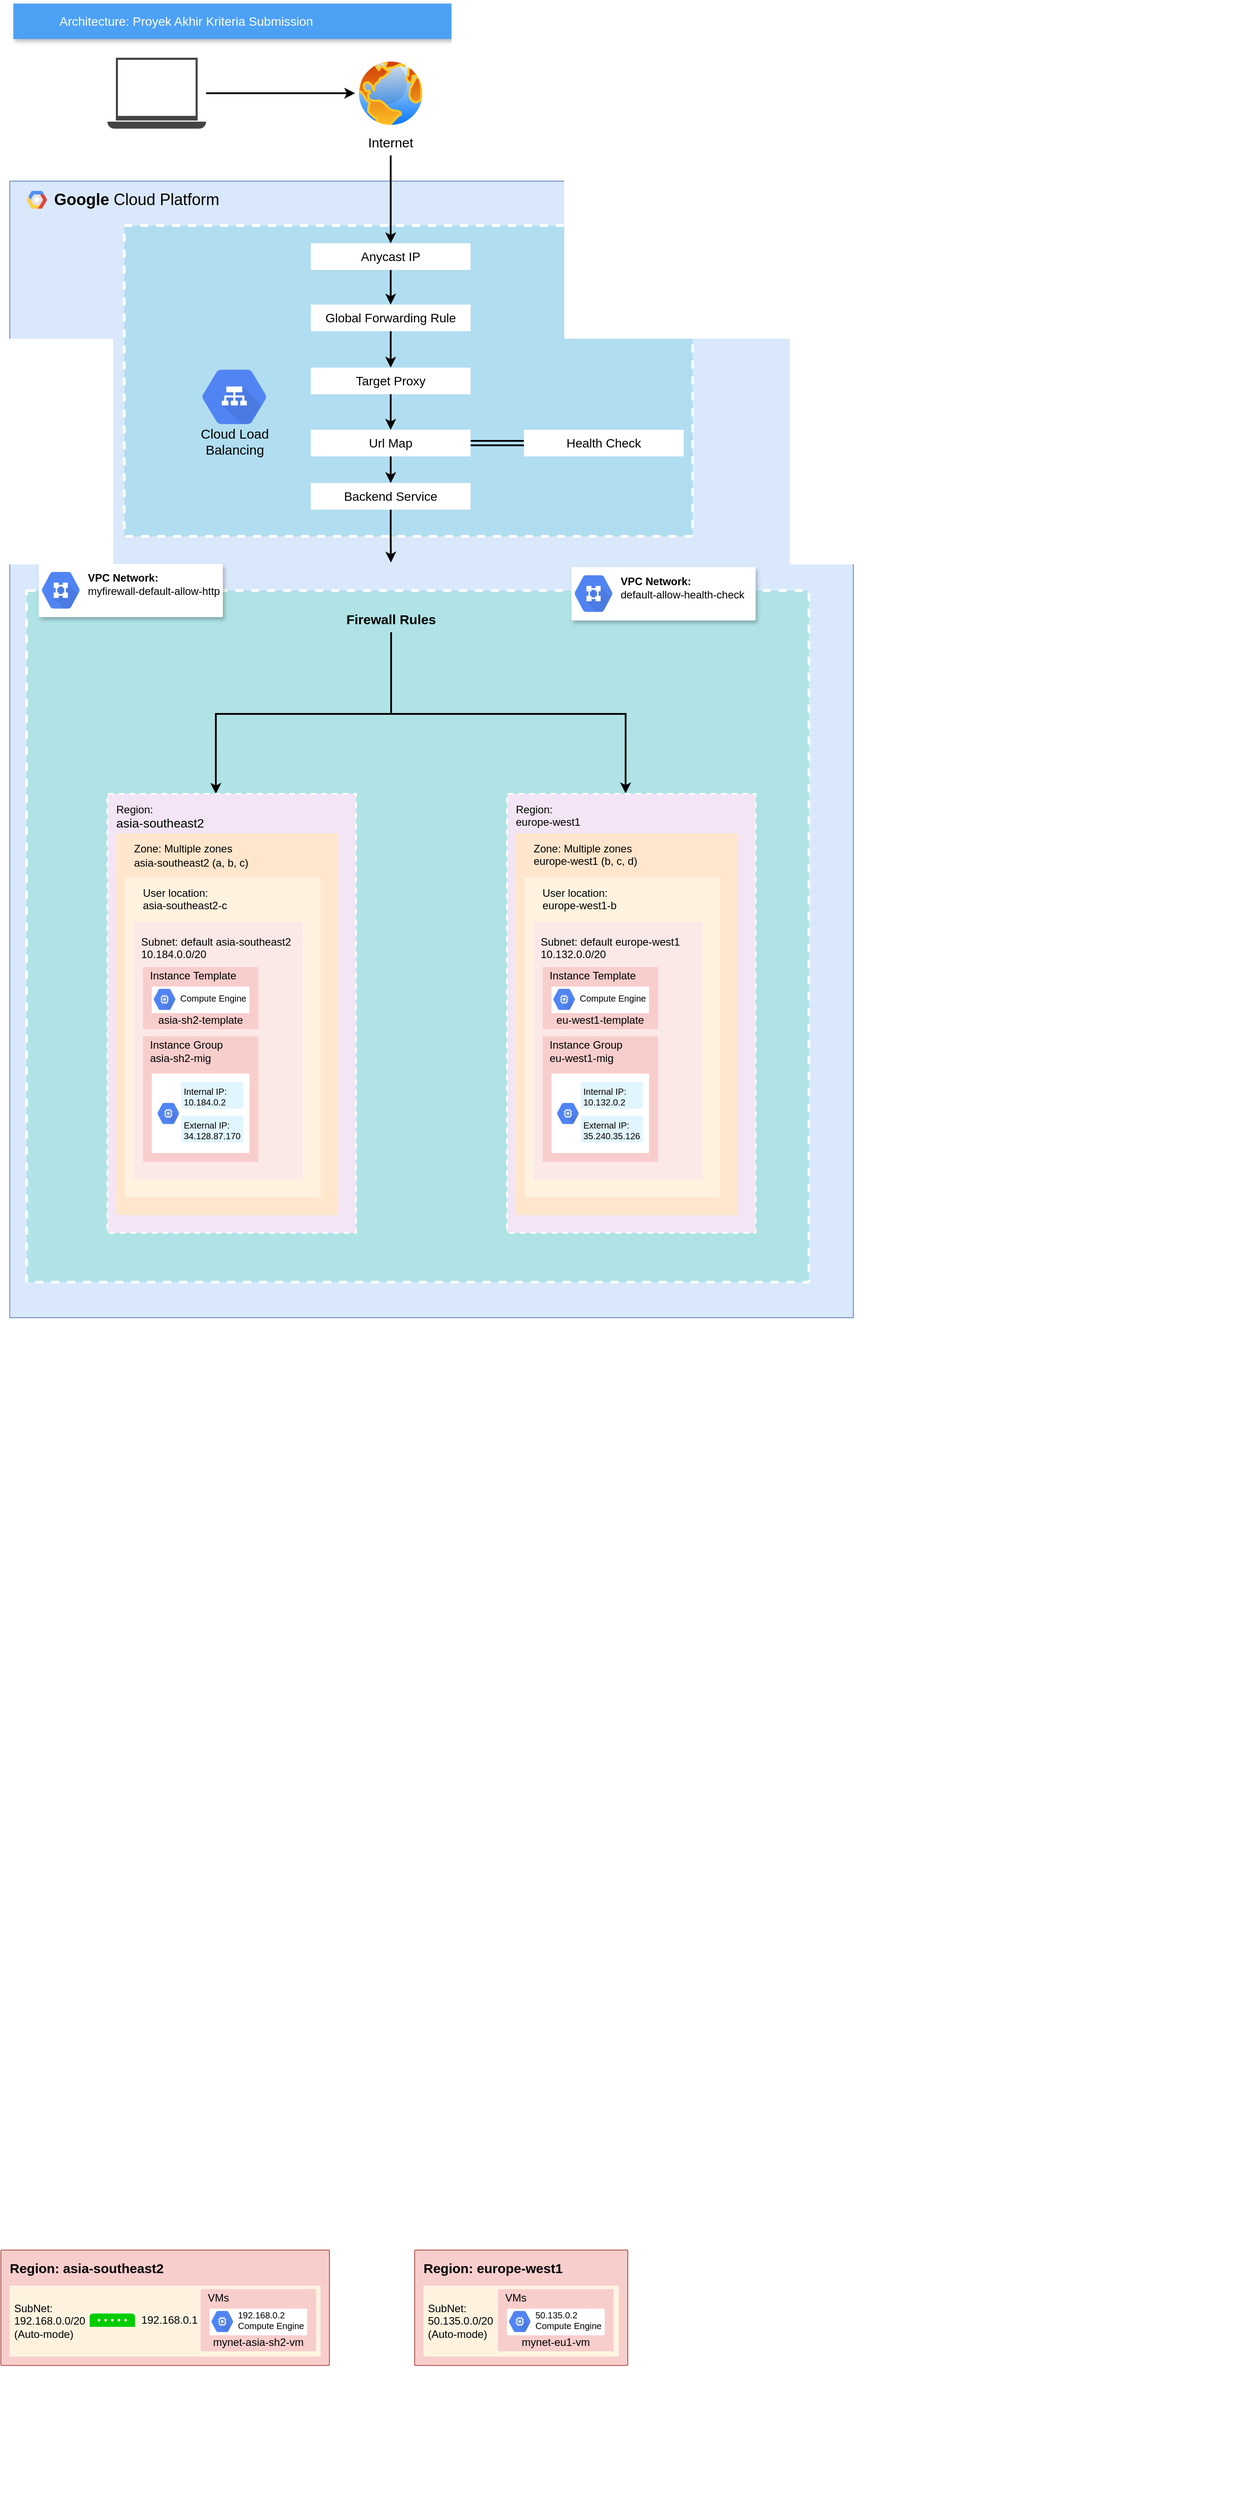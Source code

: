<mxfile version="22.0.6" type="github">
  <diagram id="f106602c-feb2-e66a-4537-3a34d633f6aa" name="Page-1">
    <mxGraphModel dx="926" dy="480" grid="1" gridSize="10" guides="1" tooltips="1" connect="1" arrows="1" fold="1" page="1" pageScale="1" pageWidth="1169" pageHeight="827" background="none" math="0" shadow="0">
      <root>
        <mxCell id="0" />
        <mxCell id="1" parent="0" />
        <mxCell id="14" value="&lt;b style=&quot;font-size: 18px;&quot;&gt;Google &lt;/b&gt;Cloud Platform" style="fillColor=#dae8fc;strokeColor=#6c8ebf;shadow=0;fontSize=18;align=left;spacing=10;9E9E9E;verticalAlign=top;spacingTop=-4;fontStyle=0;spacingLeft=40;html=1;movable=1;resizable=1;rotatable=1;deletable=1;editable=1;locked=0;connectable=1;container=0;" parent="1" vertex="1">
          <mxGeometry x="150" y="260" width="950" height="1280" as="geometry" />
        </mxCell>
        <mxCell id="2" value="Architecture: Proyek Akhir Kriteria Submission" style="fillColor=#4DA1F5;strokeColor=none;shadow=1;gradientColor=none;fontSize=14;align=left;spacingLeft=50;fontColor=#ffffff;html=1;" parent="1" vertex="1">
          <mxGeometry x="154" y="60" width="765" height="40" as="geometry" />
        </mxCell>
        <mxCell id="BLvqwAtGWl9acbZ8wkbC-81" value="" style="edgeStyle=orthogonalEdgeStyle;rounded=0;orthogonalLoop=1;jettySize=auto;html=1;fontFamily=Helvetica;fontSize=15;fontColor=#000000;strokeWidth=2;" parent="1" source="BLvqwAtGWl9acbZ8wkbC-26" target="BLvqwAtGWl9acbZ8wkbC-31" edge="1">
          <mxGeometry relative="1" as="geometry" />
        </mxCell>
        <mxCell id="BLvqwAtGWl9acbZ8wkbC-26" value="" style="sketch=0;pointerEvents=1;shadow=0;dashed=0;html=1;strokeColor=none;fillColor=#434445;aspect=fixed;labelPosition=center;verticalLabelPosition=bottom;verticalAlign=top;align=center;outlineConnect=0;shape=mxgraph.vvd.laptop;" parent="1" vertex="1">
          <mxGeometry x="260" y="121" width="111.11" height="80" as="geometry" />
        </mxCell>
        <mxCell id="BLvqwAtGWl9acbZ8wkbC-31" value="" style="image;aspect=fixed;perimeter=ellipsePerimeter;html=1;align=center;shadow=0;dashed=0;spacingTop=3;image=img/lib/active_directory/internet_globe.svg;" parent="1" vertex="1">
          <mxGeometry x="539" y="121" width="80" height="80" as="geometry" />
        </mxCell>
        <mxCell id="15" value="" style="shape=mxgraph.gcp2.google_cloud_platform;fillColor=#F6F6F6;strokeColor=none;shadow=0;gradientColor=none;" parent="1" vertex="1">
          <mxGeometry x="169" y="271" width="23" height="20" as="geometry">
            <mxPoint x="20" y="11" as="offset" />
          </mxGeometry>
        </mxCell>
        <mxCell id="BLvqwAtGWl9acbZ8wkbC-93" value="" style="sketch=0;points=[[0,0,0],[0.25,0,0],[0.5,0,0],[0.75,0,0],[1,0,0],[1,0.25,0],[1,0.5,0],[1,0.75,0],[1,1,0],[0.75,1,0],[0.5,1,0],[0.25,1,0],[0,1,0],[0,0.75,0],[0,0.5,0],[0,0.25,0]];rounded=1;absoluteArcSize=1;arcSize=2;html=1;strokeColor=#FFFFFF;shadow=0;dashed=1;fontSize=14;align=center;verticalAlign=top;spacing=10;spacingTop=-3;whiteSpace=wrap;fillColor=#b0e3e6;labelBackgroundColor=none;labelBorderColor=none;spacingLeft=3;fontFamily=Helvetica;strokeWidth=3;container=0;" parent="1" vertex="1">
          <mxGeometry x="169" y="721" width="881" height="779" as="geometry" />
        </mxCell>
        <mxCell id="BLvqwAtGWl9acbZ8wkbC-58" value="" style="points=[[0,0,0],[0.25,0,0],[0.5,0,0],[0.75,0,0],[1,0,0],[1,0.25,0],[1,0.5,0],[1,0.75,0],[1,1,0],[0.75,1,0],[0.5,1,0],[0.25,1,0],[0,1,0],[0,0.75,0],[0,0.5,0],[0,0.25,0]];rounded=0;absoluteArcSize=1;arcSize=2;html=1;strokeColor=#FFFFFF;shadow=0;fontSize=12;align=left;verticalAlign=top;spacing=10;spacingTop=-4;whiteSpace=wrap;fillColor=#b1ddf0;labelBackgroundColor=none;labelBorderColor=none;spacingLeft=-10;fontFamily=Helvetica;strokeWidth=3;glass=0;dashed=1;" parent="1" vertex="1">
          <mxGeometry x="279" y="310" width="640" height="350" as="geometry" />
        </mxCell>
        <mxCell id="BLvqwAtGWl9acbZ8wkbC-281" style="edgeStyle=orthogonalEdgeStyle;rounded=0;orthogonalLoop=1;jettySize=auto;html=1;entryX=0.5;entryY=0;entryDx=0;entryDy=0;fontFamily=Helvetica;fontSize=15;fontColor=#000000;strokeWidth=2;" parent="1" source="BLvqwAtGWl9acbZ8wkbC-67" target="BLvqwAtGWl9acbZ8wkbC-72" edge="1">
          <mxGeometry relative="1" as="geometry" />
        </mxCell>
        <mxCell id="BLvqwAtGWl9acbZ8wkbC-67" value="&lt;div&gt;&lt;span style=&quot;background-color: initial;&quot;&gt;Anycast IP&lt;/span&gt;&lt;br&gt;&lt;/div&gt;" style="whiteSpace=wrap;html=1;dashed=0;labelBackgroundColor=none;labelBorderColor=none;align=center;verticalAlign=top;spacingLeft=0;fontFamily=Helvetica;fontSize=14;strokeColor=none;" parent="1" vertex="1">
          <mxGeometry x="489" y="330" width="180" height="30" as="geometry" />
        </mxCell>
        <mxCell id="BLvqwAtGWl9acbZ8wkbC-73" value="Target Proxy" style="whiteSpace=wrap;html=1;dashed=0;labelBackgroundColor=none;labelBorderColor=none;align=center;verticalAlign=top;spacingLeft=0;fontFamily=Helvetica;fontSize=14;strokeColor=none;" parent="1" vertex="1">
          <mxGeometry x="489" y="470" width="180" height="30" as="geometry" />
        </mxCell>
        <mxCell id="BLvqwAtGWl9acbZ8wkbC-72" value="Global Forwarding Rule" style="whiteSpace=wrap;html=1;dashed=0;labelBackgroundColor=none;labelBorderColor=none;align=center;verticalAlign=top;spacingLeft=0;fontFamily=Helvetica;fontSize=14;strokeColor=none;" parent="1" vertex="1">
          <mxGeometry x="489" y="399" width="180" height="30" as="geometry" />
        </mxCell>
        <mxCell id="BLvqwAtGWl9acbZ8wkbC-76" value="Url Map" style="whiteSpace=wrap;html=1;dashed=0;labelBackgroundColor=none;labelBorderColor=none;align=center;verticalAlign=top;spacingLeft=0;fontFamily=Helvetica;fontSize=14;strokeColor=none;" parent="1" vertex="1">
          <mxGeometry x="489" y="540" width="180" height="30" as="geometry" />
        </mxCell>
        <mxCell id="BLvqwAtGWl9acbZ8wkbC-75" value="Backend Service" style="whiteSpace=wrap;html=1;dashed=0;labelBackgroundColor=none;labelBorderColor=none;align=center;verticalAlign=top;spacingLeft=0;fontFamily=Helvetica;fontSize=14;strokeColor=none;" parent="1" vertex="1">
          <mxGeometry x="489" y="600" width="180" height="30" as="geometry" />
        </mxCell>
        <mxCell id="BLvqwAtGWl9acbZ8wkbC-74" value="Health Check" style="whiteSpace=wrap;html=1;dashed=0;labelBackgroundColor=none;labelBorderColor=none;align=center;verticalAlign=top;spacingLeft=0;fontFamily=Helvetica;fontSize=14;strokeColor=none;" parent="1" vertex="1">
          <mxGeometry x="729" y="540" width="180" height="30" as="geometry" />
        </mxCell>
        <mxCell id="BLvqwAtGWl9acbZ8wkbC-50" value="Cloud Load&#xa;Balancing" style="dashed=0;connectable=0;html=1;fillColor=#5184F3;strokeColor=none;shape=mxgraph.gcp2.hexIcon;prIcon=cloud_load_balancing;part=1;labelPosition=center;verticalLabelPosition=bottom;align=center;verticalAlign=top;spacingLeft=-10;fontColor=#000000;fontSize=15;overflow=visible;labelBackgroundColor=none;labelBorderColor=none;" parent="1" vertex="1">
          <mxGeometry x="348" y="458" width="110" height="90" as="geometry">
            <mxPoint x="5" y="-19.5" as="offset" />
          </mxGeometry>
        </mxCell>
        <mxCell id="BLvqwAtGWl9acbZ8wkbC-92" value="" style="shape=image;html=1;verticalAlign=top;verticalLabelPosition=bottom;labelBackgroundColor=#ffffff;imageAspect=0;aspect=fixed;image=https://cdn1.iconfinder.com/data/icons/unicons-line-vol-5/24/padlock-128.png;dashed=0;labelBorderColor=none;align=center;spacingLeft=-10;fontFamily=Helvetica;fontSize=15;fontColor=#000000;fillColor=#5184F3;" parent="1" vertex="1">
          <mxGeometry x="554" y="689.5" width="50.5" height="50.5" as="geometry" />
        </mxCell>
        <mxCell id="BLvqwAtGWl9acbZ8wkbC-120" value="&lt;b&gt;Firewall Rules&lt;/b&gt;" style="text;strokeColor=none;align=center;fillColor=none;html=1;verticalAlign=middle;whiteSpace=wrap;rounded=0;fontSize=15;fontFamily=Helvetica;fontColor=#000000;" parent="1" vertex="1">
          <mxGeometry x="515" y="738" width="129" height="30" as="geometry" />
        </mxCell>
        <mxCell id="BLvqwAtGWl9acbZ8wkbC-87" value="" style="edgeStyle=orthogonalEdgeStyle;rounded=0;orthogonalLoop=1;jettySize=auto;html=1;fontFamily=Helvetica;fontSize=15;fontColor=#000000;entryX=0.5;entryY=0;entryDx=0;entryDy=0;strokeWidth=2;" parent="1" source="BLvqwAtGWl9acbZ8wkbC-72" target="BLvqwAtGWl9acbZ8wkbC-73" edge="1">
          <mxGeometry relative="1" as="geometry">
            <mxPoint x="779" y="770" as="targetPoint" />
          </mxGeometry>
        </mxCell>
        <mxCell id="BLvqwAtGWl9acbZ8wkbC-88" value="" style="edgeStyle=orthogonalEdgeStyle;rounded=0;orthogonalLoop=1;jettySize=auto;html=1;fontFamily=Helvetica;fontSize=15;fontColor=#000000;entryX=0.5;entryY=0;entryDx=0;entryDy=0;strokeWidth=2;" parent="1" source="BLvqwAtGWl9acbZ8wkbC-73" target="BLvqwAtGWl9acbZ8wkbC-76" edge="1">
          <mxGeometry relative="1" as="geometry" />
        </mxCell>
        <mxCell id="BLvqwAtGWl9acbZ8wkbC-90" value="" style="edgeStyle=orthogonalEdgeStyle;rounded=0;orthogonalLoop=1;jettySize=auto;html=1;fontFamily=Helvetica;fontSize=15;fontColor=#000000;strokeWidth=2;" parent="1" source="BLvqwAtGWl9acbZ8wkbC-76" target="BLvqwAtGWl9acbZ8wkbC-75" edge="1">
          <mxGeometry relative="1" as="geometry" />
        </mxCell>
        <mxCell id="BLvqwAtGWl9acbZ8wkbC-89" value="" style="rounded=0;orthogonalLoop=1;jettySize=auto;html=1;fontFamily=Helvetica;fontSize=15;fontColor=#000000;shape=link;strokeWidth=2;" parent="1" source="BLvqwAtGWl9acbZ8wkbC-76" target="BLvqwAtGWl9acbZ8wkbC-74" edge="1">
          <mxGeometry relative="1" as="geometry" />
        </mxCell>
        <mxCell id="BLvqwAtGWl9acbZ8wkbC-118" style="edgeStyle=orthogonalEdgeStyle;rounded=0;orthogonalLoop=1;jettySize=auto;html=1;entryX=0.5;entryY=0;entryDx=0;entryDy=0;fontFamily=Helvetica;fontSize=15;fontColor=#000000;strokeWidth=2;" parent="1" source="BLvqwAtGWl9acbZ8wkbC-75" target="BLvqwAtGWl9acbZ8wkbC-92" edge="1">
          <mxGeometry relative="1" as="geometry" />
        </mxCell>
        <mxCell id="BLvqwAtGWl9acbZ8wkbC-284" style="edgeStyle=orthogonalEdgeStyle;rounded=0;orthogonalLoop=1;jettySize=auto;html=1;fontFamily=Helvetica;fontSize=15;fontColor=#000000;strokeWidth=2;" parent="1" source="BLvqwAtGWl9acbZ8wkbC-282" target="BLvqwAtGWl9acbZ8wkbC-67" edge="1">
          <mxGeometry relative="1" as="geometry" />
        </mxCell>
        <mxCell id="BLvqwAtGWl9acbZ8wkbC-282" value="Internet" style="text;strokeColor=none;align=center;fillColor=none;html=1;verticalAlign=middle;whiteSpace=wrap;rounded=0;fontSize=15;fontFamily=Helvetica;fontColor=#000000;" parent="1" vertex="1">
          <mxGeometry x="549" y="201" width="60" height="30" as="geometry" />
        </mxCell>
        <mxCell id="BLvqwAtGWl9acbZ8wkbC-286" style="edgeStyle=orthogonalEdgeStyle;rounded=0;orthogonalLoop=1;jettySize=auto;html=1;fontFamily=Helvetica;fontSize=15;fontColor=#000000;strokeWidth=2;entryX=0.477;entryY=-0.001;entryDx=0;entryDy=0;entryPerimeter=0;" parent="1" source="BLvqwAtGWl9acbZ8wkbC-120" target="UPQlUuGARVjlreprbhLB-155" edge="1">
          <mxGeometry relative="1" as="geometry">
            <mxPoint x="844" y="943" as="targetPoint" />
            <Array as="points">
              <mxPoint x="579" y="860" />
              <mxPoint x="844" y="860" />
            </Array>
          </mxGeometry>
        </mxCell>
        <mxCell id="UPQlUuGARVjlreprbhLB-28" value="&lt;b&gt;Region:&amp;nbsp;asia-southeast2&lt;/b&gt;" style="sketch=0;points=[[0,0,0],[0.25,0,0],[0.5,0,0],[0.75,0,0],[1,0,0],[1,0.25,0],[1,0.5,0],[1,0.75,0],[1,1,0],[0.75,1,0],[0.5,1,0],[0.25,1,0],[0,1,0],[0,0.75,0],[0,0.5,0],[0,0.25,0]];rounded=1;absoluteArcSize=1;arcSize=2;html=1;strokeColor=#b85450;shadow=0;dashed=0;fontSize=15;align=left;verticalAlign=top;spacing=10;spacingTop=-3;whiteSpace=wrap;fillColor=#f8cecc;labelBackgroundColor=none;labelBorderColor=none;spacingLeft=0;fontFamily=Helvetica;container=0;" vertex="1" parent="1">
          <mxGeometry x="140" y="2590" width="370" height="130" as="geometry" />
        </mxCell>
        <mxCell id="UPQlUuGARVjlreprbhLB-29" value="" style="group" vertex="1" connectable="0" parent="1">
          <mxGeometry x="160" y="2633.5" width="350" height="126.5" as="geometry" />
        </mxCell>
        <mxCell id="UPQlUuGARVjlreprbhLB-30" value="" style="group" vertex="1" connectable="0" parent="UPQlUuGARVjlreprbhLB-29">
          <mxGeometry width="350" height="126.5" as="geometry" />
        </mxCell>
        <mxCell id="UPQlUuGARVjlreprbhLB-31" value="" style="group" vertex="1" connectable="0" parent="UPQlUuGARVjlreprbhLB-30">
          <mxGeometry y="20.5" width="350" height="106" as="geometry" />
        </mxCell>
        <mxCell id="UPQlUuGARVjlreprbhLB-32" value="&lt;div style=&quot;font-size: 12px;&quot;&gt;&lt;font color=&quot;#000000&quot; style=&quot;font-size: 12px;&quot;&gt;SubNet:&amp;nbsp;&lt;/font&gt;&lt;/div&gt;&lt;div style=&quot;font-size: 12px;&quot;&gt;&lt;span style=&quot;color: rgb(0, 0, 0); background-color: initial; font-size: 12px;&quot;&gt;192.168.0.0/20&amp;nbsp;&lt;/span&gt;&lt;/div&gt;&lt;div style=&quot;font-size: 12px;&quot;&gt;&lt;span style=&quot;color: rgb(0, 0, 0); background-color: initial; font-size: 12px;&quot;&gt;(Auto-mode)&amp;nbsp;&lt;/span&gt;&lt;/div&gt;" style="sketch=0;points=[[0,0,0],[0.25,0,0],[0.5,0,0],[0.75,0,0],[1,0,0],[1,0.25,0],[1,0.5,0],[1,0.75,0],[1,1,0],[0.75,1,0],[0.5,1,0],[0.25,1,0],[0,1,0],[0,0.75,0],[0,0.5,0],[0,0.25,0]];rounded=1;absoluteArcSize=1;arcSize=2;html=1;strokeColor=none;gradientColor=none;shadow=0;dashed=0;fontSize=12;fontColor=#9E9E9E;align=left;verticalAlign=middle;spacing=10;spacingTop=-100;whiteSpace=wrap;fillColor=#FFF3E0;labelBackgroundColor=none;labelBorderColor=none;spacingLeft=-15;fontFamily=Helvetica;container=0;horizontal=1;spacingBottom=0;movable=0;resizable=0;rotatable=0;deletable=0;editable=0;locked=1;connectable=0;" vertex="1" parent="UPQlUuGARVjlreprbhLB-31">
          <mxGeometry x="-10" y="-24" width="350" height="80" as="geometry">
            <mxPoint x="10" y="50" as="offset" />
          </mxGeometry>
        </mxCell>
        <mxCell id="UPQlUuGARVjlreprbhLB-33" value="" style="sketch=0;pointerEvents=1;shadow=0;dashed=0;html=1;strokeColor=none;fillColor=#00CC00;labelPosition=center;verticalLabelPosition=bottom;verticalAlign=top;outlineConnect=0;align=center;shape=mxgraph.office.communications.voip_gateway;labelBackgroundColor=none;labelBorderColor=none;spacingLeft=-10;fontFamily=Helvetica;fontSize=15;fontColor=#000000;" vertex="1" parent="UPQlUuGARVjlreprbhLB-31">
          <mxGeometry x="80" y="7.5" width="51" height="15" as="geometry" />
        </mxCell>
        <mxCell id="UPQlUuGARVjlreprbhLB-34" value="192.168.0.1" style="text;strokeColor=none;align=center;fillColor=none;html=1;verticalAlign=middle;whiteSpace=wrap;rounded=0;fontSize=12;fontFamily=Helvetica;fontColor=#000000;" vertex="1" parent="UPQlUuGARVjlreprbhLB-31">
          <mxGeometry x="140" width="60" height="30" as="geometry" />
        </mxCell>
        <mxCell id="UPQlUuGARVjlreprbhLB-35" value="" style="group" vertex="1" connectable="0" parent="UPQlUuGARVjlreprbhLB-30">
          <mxGeometry x="215" width="130" height="120.5" as="geometry" />
        </mxCell>
        <mxCell id="UPQlUuGARVjlreprbhLB-36" value="VMs" style="sketch=0;points=[[0,0,0],[0.25,0,0],[0.5,0,0],[0.75,0,0],[1,0,0],[1,0.25,0],[1,0.5,0],[1,0.75,0],[1,1,0],[0.75,1,0],[0.5,1,0],[0.25,1,0],[0,1,0],[0,0.75,0],[0,0.5,0],[0,0.25,0]];rounded=1;absoluteArcSize=1;arcSize=2;html=1;strokeColor=none;gradientColor=none;shadow=0;dashed=0;fontSize=12;fontColor=#000000;align=left;verticalAlign=bottom;spacing=10;spacingTop=-4;whiteSpace=wrap;fillColor=#F8CECC;labelBackgroundColor=none;labelBorderColor=none;spacingLeft=-12;fontFamily=Helvetica;labelPosition=center;verticalLabelPosition=top;spacingBottom=23;" vertex="1" parent="UPQlUuGARVjlreprbhLB-35">
          <mxGeometry x="-10" y="0.5" width="130" height="70" as="geometry">
            <mxPoint x="10" y="50" as="offset" />
          </mxGeometry>
        </mxCell>
        <mxCell id="UPQlUuGARVjlreprbhLB-37" value="" style="sketch=0;points=[[0,0,0],[0.25,0,0],[0.5,0,0],[0.75,0,0],[1,0,0],[1,0.25,0],[1,0.5,0],[1,0.75,0],[1,1,0],[0.75,1,0],[0.5,1,0],[0.25,1,0],[0,1,0],[0,0.75,0],[0,0.5,0],[0,0.25,0]];rounded=1;absoluteArcSize=1;arcSize=2;html=1;strokeColor=none;gradientColor=none;shadow=0;dashed=0;fontSize=12;fontColor=#000000;align=left;verticalAlign=top;spacing=10;spacingTop=-55;whiteSpace=wrap;fillColor=#FFFFFF;labelBackgroundColor=none;labelBorderColor=none;spacingLeft=-10;fontFamily=Helvetica;container=0;" vertex="1" parent="UPQlUuGARVjlreprbhLB-35">
          <mxGeometry y="22.5" width="110" height="30" as="geometry">
            <mxPoint x="10" y="50" as="offset" />
          </mxGeometry>
        </mxCell>
        <mxCell id="UPQlUuGARVjlreprbhLB-38" value="mynet-asia-sh2-vm" style="text;strokeColor=none;align=center;fillColor=none;html=1;verticalAlign=middle;whiteSpace=wrap;rounded=0;fontSize=12;fontFamily=Helvetica;fontColor=#000000;" vertex="1" parent="UPQlUuGARVjlreprbhLB-35">
          <mxGeometry y="55.5" width="110" height="10" as="geometry" />
        </mxCell>
        <mxCell id="UPQlUuGARVjlreprbhLB-39" value="192.168.0.2&lt;br style=&quot;font-size: 10px;&quot;&gt;Compute Engine" style="dashed=0;connectable=0;html=1;fillColor=#5184F3;strokeColor=none;shape=mxgraph.gcp2.hexIcon;prIcon=compute_engine;part=1;labelPosition=right;verticalLabelPosition=middle;align=left;verticalAlign=middle;spacingLeft=-8;fontColor=#000000;fontSize=10;overflow=visible;labelBackgroundColor=none;labelBorderColor=none;instNum=0;gradientColor=none;shadow=0;spacingTop=5;spacingBottom=-30;" vertex="1" parent="UPQlUuGARVjlreprbhLB-35">
          <mxGeometry x="-4.22" y="19.5" width="37.22" height="35" as="geometry">
            <mxPoint x="5" y="-19.5" as="offset" />
          </mxGeometry>
        </mxCell>
        <mxCell id="UPQlUuGARVjlreprbhLB-40" value="" style="group" vertex="1" connectable="0" parent="1">
          <mxGeometry x="606" y="2590" width="240" height="280.5" as="geometry" />
        </mxCell>
        <mxCell id="UPQlUuGARVjlreprbhLB-41" value="&lt;b&gt;Region:&amp;nbsp;europe-west1&lt;/b&gt;" style="sketch=0;points=[[0,0,0],[0.25,0,0],[0.5,0,0],[0.75,0,0],[1,0,0],[1,0.25,0],[1,0.5,0],[1,0.75,0],[1,1,0],[0.75,1,0],[0.5,1,0],[0.25,1,0],[0,1,0],[0,0.75,0],[0,0.5,0],[0,0.25,0]];rounded=1;absoluteArcSize=1;arcSize=2;html=1;strokeColor=#b85450;shadow=0;dashed=0;fontSize=15;align=left;verticalAlign=top;spacing=10;spacingTop=-3;whiteSpace=wrap;fillColor=#f8cecc;labelBackgroundColor=none;labelBorderColor=none;spacingLeft=0;fontFamily=Helvetica;container=0;" vertex="1" parent="UPQlUuGARVjlreprbhLB-40">
          <mxGeometry width="240" height="130" as="geometry" />
        </mxCell>
        <mxCell id="UPQlUuGARVjlreprbhLB-42" value="&lt;div style=&quot;font-size: 12px;&quot;&gt;&lt;font color=&quot;#000000&quot; style=&quot;font-size: 12px;&quot;&gt;SubNet:&amp;nbsp;&lt;/font&gt;&lt;/div&gt;&lt;font color=&quot;#000000&quot;&gt;50.135.0.0/20&lt;/font&gt;&lt;span style=&quot;background-color: initial; color: rgb(0, 0, 0);&quot;&gt;&amp;nbsp;&lt;/span&gt;&lt;font color=&quot;#000000&quot;&gt;&lt;br&gt;&lt;/font&gt;&lt;div style=&quot;font-size: 12px;&quot;&gt;&lt;span style=&quot;color: rgb(0, 0, 0); background-color: initial; font-size: 12px;&quot;&gt;(Auto-mode)&amp;nbsp;&lt;/span&gt;&lt;/div&gt;" style="sketch=0;points=[[0,0,0],[0.25,0,0],[0.5,0,0],[0.75,0,0],[1,0,0],[1,0.25,0],[1,0.5,0],[1,0.75,0],[1,1,0],[0.75,1,0],[0.5,1,0],[0.25,1,0],[0,1,0],[0,0.75,0],[0,0.5,0],[0,0.25,0]];rounded=1;absoluteArcSize=1;arcSize=2;html=1;strokeColor=none;gradientColor=none;shadow=0;dashed=0;fontSize=12;fontColor=#9E9E9E;align=left;verticalAlign=middle;spacing=10;spacingTop=-100;whiteSpace=wrap;fillColor=#FFF3E0;labelBackgroundColor=none;labelBorderColor=none;spacingLeft=-15;fontFamily=Helvetica;container=0;horizontal=1;spacingBottom=0;" vertex="1" parent="UPQlUuGARVjlreprbhLB-40">
          <mxGeometry x="10" y="40" width="220" height="80" as="geometry">
            <mxPoint x="10" y="50" as="offset" />
          </mxGeometry>
        </mxCell>
        <mxCell id="UPQlUuGARVjlreprbhLB-43" value="VMs" style="sketch=0;points=[[0,0,0],[0.25,0,0],[0.5,0,0],[0.75,0,0],[1,0,0],[1,0.25,0],[1,0.5,0],[1,0.75,0],[1,1,0],[0.75,1,0],[0.5,1,0],[0.25,1,0],[0,1,0],[0,0.75,0],[0,0.5,0],[0,0.25,0]];rounded=1;absoluteArcSize=1;arcSize=2;html=1;strokeColor=none;gradientColor=none;shadow=0;dashed=0;fontSize=12;fontColor=#000000;align=left;verticalAlign=bottom;spacing=10;spacingTop=-4;whiteSpace=wrap;fillColor=#F8CECC;labelBackgroundColor=none;labelBorderColor=none;spacingLeft=-12;fontFamily=Helvetica;labelPosition=center;verticalLabelPosition=top;spacingBottom=23;" vertex="1" parent="UPQlUuGARVjlreprbhLB-40">
          <mxGeometry x="94" y="44" width="130" height="70" as="geometry">
            <mxPoint x="10" y="50" as="offset" />
          </mxGeometry>
        </mxCell>
        <mxCell id="UPQlUuGARVjlreprbhLB-44" value="" style="sketch=0;points=[[0,0,0],[0.25,0,0],[0.5,0,0],[0.75,0,0],[1,0,0],[1,0.25,0],[1,0.5,0],[1,0.75,0],[1,1,0],[0.75,1,0],[0.5,1,0],[0.25,1,0],[0,1,0],[0,0.75,0],[0,0.5,0],[0,0.25,0]];rounded=1;absoluteArcSize=1;arcSize=2;html=1;strokeColor=none;gradientColor=none;shadow=0;dashed=0;fontSize=12;fontColor=#000000;align=left;verticalAlign=top;spacing=10;spacingTop=-55;whiteSpace=wrap;fillColor=#FFFFFF;labelBackgroundColor=none;labelBorderColor=none;spacingLeft=-10;fontFamily=Helvetica;container=0;" vertex="1" parent="UPQlUuGARVjlreprbhLB-40">
          <mxGeometry x="104" y="66" width="110" height="30" as="geometry">
            <mxPoint x="10" y="50" as="offset" />
          </mxGeometry>
        </mxCell>
        <mxCell id="UPQlUuGARVjlreprbhLB-45" value="mynet-eu1-vm" style="text;strokeColor=none;align=center;fillColor=none;html=1;verticalAlign=middle;whiteSpace=wrap;rounded=0;fontSize=12;fontFamily=Helvetica;fontColor=#000000;" vertex="1" parent="UPQlUuGARVjlreprbhLB-40">
          <mxGeometry x="104" y="99" width="110" height="10" as="geometry" />
        </mxCell>
        <mxCell id="UPQlUuGARVjlreprbhLB-46" value="50.135.0.2&lt;br style=&quot;font-size: 10px;&quot;&gt;Compute Engine" style="dashed=0;connectable=0;html=1;fillColor=#5184F3;strokeColor=none;shape=mxgraph.gcp2.hexIcon;prIcon=compute_engine;part=1;labelPosition=right;verticalLabelPosition=middle;align=left;verticalAlign=middle;spacingLeft=-8;fontColor=#000000;fontSize=10;overflow=visible;labelBackgroundColor=none;labelBorderColor=none;instNum=0;gradientColor=none;shadow=0;spacingTop=5;spacingBottom=-30;" vertex="1" parent="UPQlUuGARVjlreprbhLB-40">
          <mxGeometry x="99.78" y="63" width="37.22" height="35" as="geometry">
            <mxPoint x="5" y="-19.5" as="offset" />
          </mxGeometry>
        </mxCell>
        <mxCell id="UPQlUuGARVjlreprbhLB-99" style="edgeStyle=orthogonalEdgeStyle;rounded=0;orthogonalLoop=1;jettySize=auto;html=1;strokeWidth=2;entryX=0.436;entryY=0;entryDx=0;entryDy=0;entryPerimeter=0;" edge="1" parent="1" source="BLvqwAtGWl9acbZ8wkbC-120" target="UPQlUuGARVjlreprbhLB-153">
          <mxGeometry relative="1" as="geometry">
            <mxPoint x="383" y="943" as="targetPoint" />
            <Array as="points">
              <mxPoint x="580" y="860" />
              <mxPoint x="382" y="860" />
            </Array>
          </mxGeometry>
        </mxCell>
        <mxCell id="UPQlUuGARVjlreprbhLB-100" value="" style="group" vertex="1" connectable="0" parent="1">
          <mxGeometry x="180" y="671" width="210" height="80" as="geometry" />
        </mxCell>
        <mxCell id="BLvqwAtGWl9acbZ8wkbC-109" value="" style="shadow=1;strokeWidth=1;rounded=1;absoluteArcSize=1;arcSize=2;dashed=0;labelBackgroundColor=none;labelBorderColor=none;align=center;verticalAlign=top;spacingLeft=-10;fontFamily=Helvetica;fontSize=15;html=1;container=0;strokeColor=none;" parent="UPQlUuGARVjlreprbhLB-100" vertex="1">
          <mxGeometry x="2.6" y="20" width="207.4" height="60" as="geometry" />
        </mxCell>
        <mxCell id="BLvqwAtGWl9acbZ8wkbC-110" value="&lt;div style=&quot;font-size: 12px;&quot;&gt;&lt;font style=&quot;font-size: 12px;&quot;&gt;&lt;span style=&quot;background-color: initial; font-size: 12px;&quot;&gt;&lt;b style=&quot;font-size: 12px;&quot;&gt;VPC Network:&amp;nbsp;&lt;/b&gt;&lt;/span&gt;&lt;/font&gt;&lt;/div&gt;&lt;div style=&quot;font-size: 12px;&quot;&gt;&lt;font style=&quot;font-size: 12px;&quot;&gt;&lt;span style=&quot;background-color: initial; font-size: 12px;&quot;&gt;&lt;span style=&quot;font-size: 12px;&quot;&gt;myfirewall-default-allow-http&lt;/span&gt;&lt;/span&gt;&lt;/font&gt;&lt;/div&gt;" style="dashed=0;connectable=0;html=1;fillColor=#5184F3;strokeColor=none;shape=mxgraph.gcp2.hexIcon;prIcon=virtual_private_cloud;part=1;labelPosition=right;verticalLabelPosition=middle;align=left;verticalAlign=middle;spacingLeft=-5;fontColor=#000000;fontSize=12;overflow=visible;labelBackgroundColor=none;labelBorderColor=none;instNum=0;textDirection=ltr;spacingTop=20;spacing=-2;spacingBottom=-5;" parent="UPQlUuGARVjlreprbhLB-100" vertex="1">
          <mxGeometry x="-5" y="19.5" width="65" height="60.5" as="geometry">
            <mxPoint x="5" y="-19.5" as="offset" />
          </mxGeometry>
        </mxCell>
        <mxCell id="UPQlUuGARVjlreprbhLB-101" value="" style="group" vertex="1" connectable="0" parent="1">
          <mxGeometry x="780" y="674.75" width="210" height="80" as="geometry" />
        </mxCell>
        <mxCell id="UPQlUuGARVjlreprbhLB-102" value="" style="shadow=1;strokeWidth=1;rounded=1;absoluteArcSize=1;arcSize=2;dashed=0;labelBackgroundColor=none;labelBorderColor=none;align=center;verticalAlign=top;spacingLeft=-10;fontFamily=Helvetica;fontSize=15;html=1;container=0;strokeColor=none;" vertex="1" parent="UPQlUuGARVjlreprbhLB-101">
          <mxGeometry x="2.6" y="20" width="207.4" height="60" as="geometry" />
        </mxCell>
        <mxCell id="UPQlUuGARVjlreprbhLB-103" value="&lt;div style=&quot;font-size: 12px;&quot;&gt;&lt;font style=&quot;font-size: 12px;&quot;&gt;&lt;span style=&quot;background-color: initial; font-size: 12px;&quot;&gt;&lt;b style=&quot;font-size: 12px;&quot;&gt;VPC Network:&amp;nbsp;&lt;/b&gt;&lt;/span&gt;&lt;/font&gt;&lt;/div&gt;&lt;div style=&quot;font-size: 12px;&quot;&gt;default-allow-health-check&lt;br&gt;&lt;/div&gt;" style="dashed=0;connectable=0;html=1;fillColor=#5184F3;strokeColor=none;shape=mxgraph.gcp2.hexIcon;prIcon=virtual_private_cloud;part=1;labelPosition=right;verticalLabelPosition=middle;align=left;verticalAlign=middle;spacingLeft=-5;fontColor=#000000;fontSize=12;overflow=visible;labelBackgroundColor=none;labelBorderColor=none;instNum=0;textDirection=ltr;spacingTop=20;spacing=-2;spacingBottom=-5;" vertex="1" parent="UPQlUuGARVjlreprbhLB-101">
          <mxGeometry x="-5" y="19.5" width="65" height="60.5" as="geometry">
            <mxPoint x="5" y="-19.5" as="offset" />
          </mxGeometry>
        </mxCell>
        <mxCell id="UPQlUuGARVjlreprbhLB-169" value="" style="group" vertex="1" connectable="0" parent="1">
          <mxGeometry x="260" y="950" width="820" height="544.5" as="geometry" />
        </mxCell>
        <mxCell id="UPQlUuGARVjlreprbhLB-153" value="&lt;font color=&quot;#000000&quot;&gt;Region:&lt;br style=&quot;border-color: var(--border-color); font-size: 14px;&quot;&gt;&lt;span style=&quot;font-size: 14px;&quot;&gt;asia-southeast2&lt;/span&gt;&lt;/font&gt;" style="sketch=0;points=[[0,0,0],[0.25,0,0],[0.5,0,0],[0.75,0,0],[1,0,0],[1,0.25,0],[1,0.5,0],[1,0.75,0],[1,1,0],[0.75,1,0],[0.5,1,0],[0.25,1,0],[0,1,0],[0,0.75,0],[0,0.5,0],[0,0.25,0]];rounded=1;absoluteArcSize=1;arcSize=2;html=1;strokeColor=#FFFFFF;gradientColor=none;shadow=0;dashed=1;fontSize=12;fontColor=#9E9E9E;align=left;verticalAlign=top;spacing=10;spacingTop=-4;whiteSpace=wrap;fillColor=#F3E5F5;strokeWidth=2;" vertex="1" parent="UPQlUuGARVjlreprbhLB-169">
          <mxGeometry width="280" height="494.5" as="geometry" />
        </mxCell>
        <mxCell id="UPQlUuGARVjlreprbhLB-133" value="Zone:&amp;nbsp;Multiple zones&lt;br style=&quot;border-color: var(--border-color);&quot;&gt;asia-southeast2 (a, b, c)&lt;font style=&quot;font-size: 14px;&quot; color=&quot;#000000&quot;&gt;&lt;br&gt;&lt;/font&gt;" style="sketch=0;points=[[0,0,0],[0.25,0,0],[0.5,0,0],[0.75,0,0],[1,0,0],[1,0.25,0],[1,0.5,0],[1,0.75,0],[1,1,0],[0.75,1,0],[0.5,1,0],[0.25,1,0],[0,1,0],[0,0.75,0],[0,0.5,0],[0,0.25,0]];rounded=1;absoluteArcSize=1;arcSize=2;html=1;strokeColor=none;shadow=0;dashed=1;fontSize=12;align=left;verticalAlign=top;spacing=10;spacingTop=-75;whiteSpace=wrap;fillColor=#ffe6cc;spacingLeft=-550;spacingBottom=0;container=0;strokeWidth=2;" vertex="1" parent="UPQlUuGARVjlreprbhLB-169">
          <mxGeometry x="10" y="44.5" width="250" height="430" as="geometry">
            <mxPoint x="560" y="70" as="offset" />
          </mxGeometry>
        </mxCell>
        <mxCell id="UPQlUuGARVjlreprbhLB-134" value="User location:&lt;br&gt;asia-southeast2-c&amp;nbsp;" style="sketch=0;points=[[0,0,0],[0.25,0,0],[0.5,0,0],[0.75,0,0],[1,0,0],[1,0.25,0],[1,0.5,0],[1,0.75,0],[1,1,0],[0.75,1,0],[0.5,1,0],[0.25,1,0],[0,1,0],[0,0.75,0],[0,0.5,0],[0,0.25,0]];rounded=1;absoluteArcSize=1;arcSize=2;html=1;strokeColor=none;gradientColor=none;shadow=0;dashed=0;fontSize=12;fontColor=#000000;align=left;verticalAlign=top;spacing=10;spacingTop=-55;whiteSpace=wrap;fillColor=#FFF3E0;container=0;" vertex="1" parent="UPQlUuGARVjlreprbhLB-169">
          <mxGeometry x="20" y="94.5" width="220" height="360" as="geometry">
            <mxPoint x="10" y="50" as="offset" />
          </mxGeometry>
        </mxCell>
        <mxCell id="UPQlUuGARVjlreprbhLB-135" value="&lt;font color=&quot;#000000&quot;&gt;Subnet: default&amp;nbsp;asia-southeast2&lt;br&gt;10.184.0.0/20&lt;br&gt;&lt;/font&gt;" style="sketch=0;points=[[0,0,0],[0.25,0,0],[0.5,0,0],[0.75,0,0],[1,0,0],[1,0.25,0],[1,0.5,0],[1,0.75,0],[1,1,0],[0.75,1,0],[0.5,1,0],[0.25,1,0],[0,1,0],[0,0.75,0],[0,0.5,0],[0,0.25,0]];rounded=1;absoluteArcSize=1;arcSize=2;html=1;strokeColor=none;gradientColor=none;shadow=0;dashed=0;fontSize=12;fontColor=#9E9E9E;align=left;verticalAlign=top;spacing=10;spacingTop=-50;whiteSpace=wrap;fillColor=#FBE9E7;container=0;spacingLeft=-12;" vertex="1" parent="UPQlUuGARVjlreprbhLB-169">
          <mxGeometry x="30" y="144.5" width="190" height="290" as="geometry">
            <mxPoint x="10" y="50" as="offset" />
          </mxGeometry>
        </mxCell>
        <mxCell id="UPQlUuGARVjlreprbhLB-137" value="Instance Template" style="sketch=0;points=[[0,0,0],[0.25,0,0],[0.5,0,0],[0.75,0,0],[1,0,0],[1,0.25,0],[1,0.5,0],[1,0.75,0],[1,1,0],[0.75,1,0],[0.5,1,0],[0.25,1,0],[0,1,0],[0,0.75,0],[0,0.5,0],[0,0.25,0]];rounded=1;absoluteArcSize=1;arcSize=2;html=1;strokeColor=none;gradientColor=none;shadow=0;dashed=0;fontSize=12;fontColor=#000000;align=left;verticalAlign=bottom;spacing=10;spacingTop=-4;whiteSpace=wrap;fillColor=#F8CECC;labelBackgroundColor=none;labelBorderColor=none;spacingLeft=-12;fontFamily=Helvetica;labelPosition=center;verticalLabelPosition=top;spacingBottom=23;" vertex="1" parent="UPQlUuGARVjlreprbhLB-169">
          <mxGeometry x="40" y="195" width="130" height="70" as="geometry">
            <mxPoint x="10" y="50" as="offset" />
          </mxGeometry>
        </mxCell>
        <mxCell id="UPQlUuGARVjlreprbhLB-138" value="" style="sketch=0;points=[[0,0,0],[0.25,0,0],[0.5,0,0],[0.75,0,0],[1,0,0],[1,0.25,0],[1,0.5,0],[1,0.75,0],[1,1,0],[0.75,1,0],[0.5,1,0],[0.25,1,0],[0,1,0],[0,0.75,0],[0,0.5,0],[0,0.25,0]];rounded=1;absoluteArcSize=1;arcSize=2;html=1;strokeColor=none;gradientColor=none;shadow=0;dashed=0;fontSize=12;fontColor=#000000;align=left;verticalAlign=top;spacing=10;spacingTop=-55;whiteSpace=wrap;fillColor=#FFFFFF;labelBackgroundColor=none;labelBorderColor=none;spacingLeft=-10;fontFamily=Helvetica;container=0;" vertex="1" parent="UPQlUuGARVjlreprbhLB-169">
          <mxGeometry x="50" y="217" width="110" height="30" as="geometry">
            <mxPoint x="10" y="50" as="offset" />
          </mxGeometry>
        </mxCell>
        <mxCell id="UPQlUuGARVjlreprbhLB-139" value="asia-sh2-template" style="text;strokeColor=none;align=center;fillColor=none;html=1;verticalAlign=middle;whiteSpace=wrap;rounded=0;fontSize=12;fontFamily=Helvetica;fontColor=#000000;" vertex="1" parent="UPQlUuGARVjlreprbhLB-169">
          <mxGeometry x="50" y="250" width="110" height="10" as="geometry" />
        </mxCell>
        <mxCell id="UPQlUuGARVjlreprbhLB-140" value="Compute Engine" style="dashed=0;connectable=0;html=1;fillColor=#5184F3;strokeColor=none;shape=mxgraph.gcp2.hexIcon;prIcon=compute_engine;part=1;labelPosition=right;verticalLabelPosition=middle;align=left;verticalAlign=middle;spacingLeft=-8;fontColor=#000000;fontSize=10;overflow=visible;labelBackgroundColor=none;labelBorderColor=none;instNum=0;gradientColor=none;shadow=0;spacingTop=5;spacingBottom=-30;" vertex="1" parent="UPQlUuGARVjlreprbhLB-169">
          <mxGeometry x="45.78" y="214" width="37.22" height="35" as="geometry">
            <mxPoint x="5" y="-19.5" as="offset" />
          </mxGeometry>
        </mxCell>
        <mxCell id="UPQlUuGARVjlreprbhLB-142" value="Instance Group&lt;br&gt;asia-sh2-mig" style="sketch=0;points=[[0,0,0],[0.25,0,0],[0.5,0,0],[0.75,0,0],[1,0,0],[1,0.25,0],[1,0.5,0],[1,0.75,0],[1,1,0],[0.75,1,0],[0.5,1,0],[0.25,1,0],[0,1,0],[0,0.75,0],[0,0.5,0],[0,0.25,0]];rounded=1;absoluteArcSize=1;arcSize=2;html=1;strokeColor=none;gradientColor=none;shadow=0;dashed=0;fontSize=12;fontColor=#000000;align=left;verticalAlign=bottom;spacing=10;spacingTop=-4;whiteSpace=wrap;fillColor=#F8CECC;labelBackgroundColor=none;labelBorderColor=none;spacingLeft=-12;fontFamily=Helvetica;labelPosition=center;verticalLabelPosition=top;spacingBottom=8;" vertex="1" parent="UPQlUuGARVjlreprbhLB-169">
          <mxGeometry x="40" y="273" width="130" height="141.5" as="geometry">
            <mxPoint x="10" y="50" as="offset" />
          </mxGeometry>
        </mxCell>
        <mxCell id="UPQlUuGARVjlreprbhLB-143" value="" style="sketch=0;points=[[0,0,0],[0.25,0,0],[0.5,0,0],[0.75,0,0],[1,0,0],[1,0.25,0],[1,0.5,0],[1,0.75,0],[1,1,0],[0.75,1,0],[0.5,1,0],[0.25,1,0],[0,1,0],[0,0.75,0],[0,0.5,0],[0,0.25,0]];rounded=1;absoluteArcSize=1;arcSize=2;html=1;strokeColor=none;gradientColor=none;shadow=0;dashed=0;fontSize=12;fontColor=#000000;align=left;verticalAlign=top;spacing=10;spacingTop=-55;whiteSpace=wrap;fillColor=#FFFFFF;labelBackgroundColor=none;labelBorderColor=none;spacingLeft=-10;fontFamily=Helvetica;container=0;" vertex="1" parent="UPQlUuGARVjlreprbhLB-169">
          <mxGeometry x="50" y="315" width="110" height="89.5" as="geometry">
            <mxPoint x="10" y="50" as="offset" />
          </mxGeometry>
        </mxCell>
        <mxCell id="UPQlUuGARVjlreprbhLB-150" value="" style="dashed=0;connectable=0;html=1;fillColor=#5184F3;strokeColor=none;shape=mxgraph.gcp2.hexIcon;prIcon=compute_engine;part=1;labelPosition=right;verticalLabelPosition=middle;align=left;verticalAlign=middle;spacingLeft=-8;fontColor=#000000;fontSize=10;overflow=visible;labelBackgroundColor=none;labelBorderColor=none;instNum=0;gradientColor=none;shadow=0;spacingTop=5;spacingBottom=-30;" vertex="1" parent="UPQlUuGARVjlreprbhLB-169">
          <mxGeometry x="50.0" y="342.5" width="37.22" height="35" as="geometry">
            <mxPoint x="5" y="-19.5" as="offset" />
          </mxGeometry>
        </mxCell>
        <mxCell id="UPQlUuGARVjlreprbhLB-151" value="&lt;font color=&quot;#000000&quot;&gt;External IP:&lt;br style=&quot;font-size: 10px;&quot;&gt;34.128.87.170&lt;/font&gt;" style="sketch=0;points=[[0,0,0],[0.25,0,0],[0.5,0,0],[0.75,0,0],[1,0,0],[1,0.25,0],[1,0.5,0],[1,0.75,0],[1,1,0],[0.75,1,0],[0.5,1,0],[0.25,1,0],[0,1,0],[0,0.75,0],[0,0.5,0],[0,0.25,0]];rounded=1;absoluteArcSize=1;arcSize=2;html=1;strokeColor=none;gradientColor=none;shadow=0;dashed=0;fontSize=10;fontColor=#9E9E9E;align=left;verticalAlign=top;spacing=10;spacingTop=-10;whiteSpace=wrap;fillColor=#E1F5FE;spacingBottom=-4;spacingLeft=-7;" vertex="1" parent="UPQlUuGARVjlreprbhLB-169">
          <mxGeometry x="83" y="362.5" width="70" height="30" as="geometry" />
        </mxCell>
        <mxCell id="UPQlUuGARVjlreprbhLB-152" value="&lt;font color=&quot;#000000&quot;&gt;Internal IP:&lt;br style=&quot;font-size: 10px;&quot;&gt;10.184.0.2&lt;/font&gt;" style="sketch=0;points=[[0,0,0],[0.25,0,0],[0.5,0,0],[0.75,0,0],[1,0,0],[1,0.25,0],[1,0.5,0],[1,0.75,0],[1,1,0],[0.75,1,0],[0.5,1,0],[0.25,1,0],[0,1,0],[0,0.75,0],[0,0.5,0],[0,0.25,0]];rounded=1;absoluteArcSize=1;arcSize=2;html=1;strokeColor=none;gradientColor=none;shadow=0;dashed=0;fontSize=10;fontColor=#9E9E9E;align=left;verticalAlign=top;spacing=10;spacingTop=-10;whiteSpace=wrap;fillColor=#E1F5FE;spacingBottom=-4;spacingLeft=-7;" vertex="1" parent="UPQlUuGARVjlreprbhLB-169">
          <mxGeometry x="83" y="324.5" width="70" height="30" as="geometry" />
        </mxCell>
        <mxCell id="UPQlUuGARVjlreprbhLB-170" value="" style="group" vertex="1" connectable="0" parent="1">
          <mxGeometry x="710" y="950" width="820" height="544.5" as="geometry" />
        </mxCell>
        <mxCell id="UPQlUuGARVjlreprbhLB-155" value="&lt;div&gt;&lt;font color=&quot;#000000&quot;&gt;Region:&lt;/font&gt;&lt;/div&gt;&lt;div&gt;&lt;font color=&quot;#000000&quot;&gt;europe-west1&lt;/font&gt;&lt;/div&gt;" style="sketch=0;points=[[0,0,0],[0.25,0,0],[0.5,0,0],[0.75,0,0],[1,0,0],[1,0.25,0],[1,0.5,0],[1,0.75,0],[1,1,0],[0.75,1,0],[0.5,1,0],[0.25,1,0],[0,1,0],[0,0.75,0],[0,0.5,0],[0,0.25,0]];rounded=1;absoluteArcSize=1;arcSize=2;html=1;strokeColor=#FFFFFF;gradientColor=none;shadow=0;dashed=1;fontSize=12;fontColor=#9E9E9E;align=left;verticalAlign=top;spacing=10;spacingTop=-4;whiteSpace=wrap;fillColor=#F3E5F5;strokeWidth=2;" vertex="1" parent="UPQlUuGARVjlreprbhLB-170">
          <mxGeometry width="280" height="494.5" as="geometry" />
        </mxCell>
        <mxCell id="UPQlUuGARVjlreprbhLB-156" value="&lt;font style=&quot;&quot; color=&quot;#000000&quot;&gt;&lt;div style=&quot;&quot;&gt;Zone: Multiple zones&lt;/div&gt;&lt;div style=&quot;&quot;&gt;europe-west1 (b, c, d)&lt;/div&gt;&lt;/font&gt;" style="sketch=0;points=[[0,0,0],[0.25,0,0],[0.5,0,0],[0.75,0,0],[1,0,0],[1,0.25,0],[1,0.5,0],[1,0.75,0],[1,1,0],[0.75,1,0],[0.5,1,0],[0.25,1,0],[0,1,0],[0,0.75,0],[0,0.5,0],[0,0.25,0]];rounded=1;absoluteArcSize=1;arcSize=2;html=1;strokeColor=none;shadow=0;dashed=1;fontSize=12;align=left;verticalAlign=top;spacing=10;spacingTop=-75;whiteSpace=wrap;fillColor=#ffe6cc;spacingLeft=-550;spacingBottom=0;container=0;strokeWidth=2;" vertex="1" parent="UPQlUuGARVjlreprbhLB-170">
          <mxGeometry x="10" y="44.5" width="250" height="430" as="geometry">
            <mxPoint x="560" y="70" as="offset" />
          </mxGeometry>
        </mxCell>
        <mxCell id="UPQlUuGARVjlreprbhLB-157" value="User location:&lt;br&gt;europe-west1-b" style="sketch=0;points=[[0,0,0],[0.25,0,0],[0.5,0,0],[0.75,0,0],[1,0,0],[1,0.25,0],[1,0.5,0],[1,0.75,0],[1,1,0],[0.75,1,0],[0.5,1,0],[0.25,1,0],[0,1,0],[0,0.75,0],[0,0.5,0],[0,0.25,0]];rounded=1;absoluteArcSize=1;arcSize=2;html=1;strokeColor=none;gradientColor=none;shadow=0;dashed=0;fontSize=12;fontColor=#000000;align=left;verticalAlign=top;spacing=10;spacingTop=-55;whiteSpace=wrap;fillColor=#FFF3E0;container=0;" vertex="1" parent="UPQlUuGARVjlreprbhLB-170">
          <mxGeometry x="20" y="94.5" width="220" height="360" as="geometry">
            <mxPoint x="10" y="50" as="offset" />
          </mxGeometry>
        </mxCell>
        <mxCell id="UPQlUuGARVjlreprbhLB-158" value="&lt;font color=&quot;#000000&quot;&gt;&lt;div&gt;Subnet: default europe-west1&lt;/div&gt;&lt;div&gt;10.132.0.0/20&lt;/div&gt;&lt;/font&gt;" style="sketch=0;points=[[0,0,0],[0.25,0,0],[0.5,0,0],[0.75,0,0],[1,0,0],[1,0.25,0],[1,0.5,0],[1,0.75,0],[1,1,0],[0.75,1,0],[0.5,1,0],[0.25,1,0],[0,1,0],[0,0.75,0],[0,0.5,0],[0,0.25,0]];rounded=1;absoluteArcSize=1;arcSize=2;html=1;strokeColor=none;gradientColor=none;shadow=0;dashed=0;fontSize=12;fontColor=#9E9E9E;align=left;verticalAlign=top;spacing=10;spacingTop=-50;whiteSpace=wrap;fillColor=#FBE9E7;container=0;spacingLeft=-12;" vertex="1" parent="UPQlUuGARVjlreprbhLB-170">
          <mxGeometry x="30" y="144.5" width="190" height="290" as="geometry">
            <mxPoint x="10" y="50" as="offset" />
          </mxGeometry>
        </mxCell>
        <mxCell id="UPQlUuGARVjlreprbhLB-159" value="Instance Template" style="sketch=0;points=[[0,0,0],[0.25,0,0],[0.5,0,0],[0.75,0,0],[1,0,0],[1,0.25,0],[1,0.5,0],[1,0.75,0],[1,1,0],[0.75,1,0],[0.5,1,0],[0.25,1,0],[0,1,0],[0,0.75,0],[0,0.5,0],[0,0.25,0]];rounded=1;absoluteArcSize=1;arcSize=2;html=1;strokeColor=none;gradientColor=none;shadow=0;dashed=0;fontSize=12;fontColor=#000000;align=left;verticalAlign=bottom;spacing=10;spacingTop=-4;whiteSpace=wrap;fillColor=#F8CECC;labelBackgroundColor=none;labelBorderColor=none;spacingLeft=-12;fontFamily=Helvetica;labelPosition=center;verticalLabelPosition=top;spacingBottom=23;" vertex="1" parent="UPQlUuGARVjlreprbhLB-170">
          <mxGeometry x="40" y="195" width="130" height="70" as="geometry">
            <mxPoint x="10" y="50" as="offset" />
          </mxGeometry>
        </mxCell>
        <mxCell id="UPQlUuGARVjlreprbhLB-160" value="" style="sketch=0;points=[[0,0,0],[0.25,0,0],[0.5,0,0],[0.75,0,0],[1,0,0],[1,0.25,0],[1,0.5,0],[1,0.75,0],[1,1,0],[0.75,1,0],[0.5,1,0],[0.25,1,0],[0,1,0],[0,0.75,0],[0,0.5,0],[0,0.25,0]];rounded=1;absoluteArcSize=1;arcSize=2;html=1;strokeColor=none;gradientColor=none;shadow=0;dashed=0;fontSize=12;fontColor=#000000;align=left;verticalAlign=top;spacing=10;spacingTop=-55;whiteSpace=wrap;fillColor=#FFFFFF;labelBackgroundColor=none;labelBorderColor=none;spacingLeft=-10;fontFamily=Helvetica;container=0;" vertex="1" parent="UPQlUuGARVjlreprbhLB-170">
          <mxGeometry x="50" y="217" width="110" height="30" as="geometry">
            <mxPoint x="10" y="50" as="offset" />
          </mxGeometry>
        </mxCell>
        <mxCell id="UPQlUuGARVjlreprbhLB-161" value="eu-west1-template" style="text;strokeColor=none;align=center;fillColor=none;html=1;verticalAlign=middle;whiteSpace=wrap;rounded=0;fontSize=12;fontFamily=Helvetica;fontColor=#000000;" vertex="1" parent="UPQlUuGARVjlreprbhLB-170">
          <mxGeometry x="50" y="250" width="110" height="10" as="geometry" />
        </mxCell>
        <mxCell id="UPQlUuGARVjlreprbhLB-162" value="Compute Engine" style="dashed=0;connectable=0;html=1;fillColor=#5184F3;strokeColor=none;shape=mxgraph.gcp2.hexIcon;prIcon=compute_engine;part=1;labelPosition=right;verticalLabelPosition=middle;align=left;verticalAlign=middle;spacingLeft=-8;fontColor=#000000;fontSize=10;overflow=visible;labelBackgroundColor=none;labelBorderColor=none;instNum=0;gradientColor=none;shadow=0;spacingTop=5;spacingBottom=-30;" vertex="1" parent="UPQlUuGARVjlreprbhLB-170">
          <mxGeometry x="45.78" y="214" width="37.22" height="35" as="geometry">
            <mxPoint x="5" y="-19.5" as="offset" />
          </mxGeometry>
        </mxCell>
        <mxCell id="UPQlUuGARVjlreprbhLB-163" value="Instance Group&lt;br&gt;eu-west1-mig" style="sketch=0;points=[[0,0,0],[0.25,0,0],[0.5,0,0],[0.75,0,0],[1,0,0],[1,0.25,0],[1,0.5,0],[1,0.75,0],[1,1,0],[0.75,1,0],[0.5,1,0],[0.25,1,0],[0,1,0],[0,0.75,0],[0,0.5,0],[0,0.25,0]];rounded=1;absoluteArcSize=1;arcSize=2;html=1;strokeColor=none;gradientColor=none;shadow=0;dashed=0;fontSize=12;fontColor=#000000;align=left;verticalAlign=bottom;spacing=10;spacingTop=-4;whiteSpace=wrap;fillColor=#F8CECC;labelBackgroundColor=none;labelBorderColor=none;spacingLeft=-12;fontFamily=Helvetica;labelPosition=center;verticalLabelPosition=top;spacingBottom=8;" vertex="1" parent="UPQlUuGARVjlreprbhLB-170">
          <mxGeometry x="40" y="273" width="130" height="141.5" as="geometry">
            <mxPoint x="10" y="50" as="offset" />
          </mxGeometry>
        </mxCell>
        <mxCell id="UPQlUuGARVjlreprbhLB-164" value="" style="sketch=0;points=[[0,0,0],[0.25,0,0],[0.5,0,0],[0.75,0,0],[1,0,0],[1,0.25,0],[1,0.5,0],[1,0.75,0],[1,1,0],[0.75,1,0],[0.5,1,0],[0.25,1,0],[0,1,0],[0,0.75,0],[0,0.5,0],[0,0.25,0]];rounded=1;absoluteArcSize=1;arcSize=2;html=1;strokeColor=none;gradientColor=none;shadow=0;dashed=0;fontSize=12;fontColor=#000000;align=left;verticalAlign=top;spacing=10;spacingTop=-55;whiteSpace=wrap;fillColor=#FFFFFF;labelBackgroundColor=none;labelBorderColor=none;spacingLeft=-10;fontFamily=Helvetica;container=0;" vertex="1" parent="UPQlUuGARVjlreprbhLB-170">
          <mxGeometry x="50" y="315" width="110" height="89.5" as="geometry">
            <mxPoint x="10" y="50" as="offset" />
          </mxGeometry>
        </mxCell>
        <mxCell id="UPQlUuGARVjlreprbhLB-165" value="" style="dashed=0;connectable=0;html=1;fillColor=#5184F3;strokeColor=none;shape=mxgraph.gcp2.hexIcon;prIcon=compute_engine;part=1;labelPosition=right;verticalLabelPosition=middle;align=left;verticalAlign=middle;spacingLeft=-8;fontColor=#000000;fontSize=10;overflow=visible;labelBackgroundColor=none;labelBorderColor=none;instNum=0;gradientColor=none;shadow=0;spacingTop=5;spacingBottom=-30;" vertex="1" parent="UPQlUuGARVjlreprbhLB-170">
          <mxGeometry x="50" y="342.5" width="37.22" height="35" as="geometry">
            <mxPoint x="5" y="-19.5" as="offset" />
          </mxGeometry>
        </mxCell>
        <mxCell id="UPQlUuGARVjlreprbhLB-166" value="&lt;font color=&quot;#000000&quot;&gt;External IP:&lt;br style=&quot;font-size: 10px;&quot;&gt;35.240.35.126&lt;br&gt;&lt;/font&gt;" style="sketch=0;points=[[0,0,0],[0.25,0,0],[0.5,0,0],[0.75,0,0],[1,0,0],[1,0.25,0],[1,0.5,0],[1,0.75,0],[1,1,0],[0.75,1,0],[0.5,1,0],[0.25,1,0],[0,1,0],[0,0.75,0],[0,0.5,0],[0,0.25,0]];rounded=1;absoluteArcSize=1;arcSize=2;html=1;strokeColor=none;gradientColor=none;shadow=0;dashed=0;fontSize=10;fontColor=#9E9E9E;align=left;verticalAlign=top;spacing=10;spacingTop=-10;whiteSpace=wrap;fillColor=#E1F5FE;spacingBottom=-4;spacingLeft=-7;" vertex="1" parent="UPQlUuGARVjlreprbhLB-170">
          <mxGeometry x="83" y="362.5" width="70" height="30" as="geometry" />
        </mxCell>
        <mxCell id="UPQlUuGARVjlreprbhLB-167" value="&lt;font color=&quot;#000000&quot;&gt;Internal IP:&lt;br style=&quot;font-size: 10px;&quot;&gt;10.132.0.2&lt;br&gt;&lt;/font&gt;" style="sketch=0;points=[[0,0,0],[0.25,0,0],[0.5,0,0],[0.75,0,0],[1,0,0],[1,0.25,0],[1,0.5,0],[1,0.75,0],[1,1,0],[0.75,1,0],[0.5,1,0],[0.25,1,0],[0,1,0],[0,0.75,0],[0,0.5,0],[0,0.25,0]];rounded=1;absoluteArcSize=1;arcSize=2;html=1;strokeColor=none;gradientColor=none;shadow=0;dashed=0;fontSize=10;fontColor=#9E9E9E;align=left;verticalAlign=top;spacing=10;spacingTop=-10;whiteSpace=wrap;fillColor=#E1F5FE;spacingBottom=-4;spacingLeft=-7;" vertex="1" parent="UPQlUuGARVjlreprbhLB-170">
          <mxGeometry x="83" y="324.5" width="70" height="30" as="geometry" />
        </mxCell>
      </root>
    </mxGraphModel>
  </diagram>
</mxfile>
